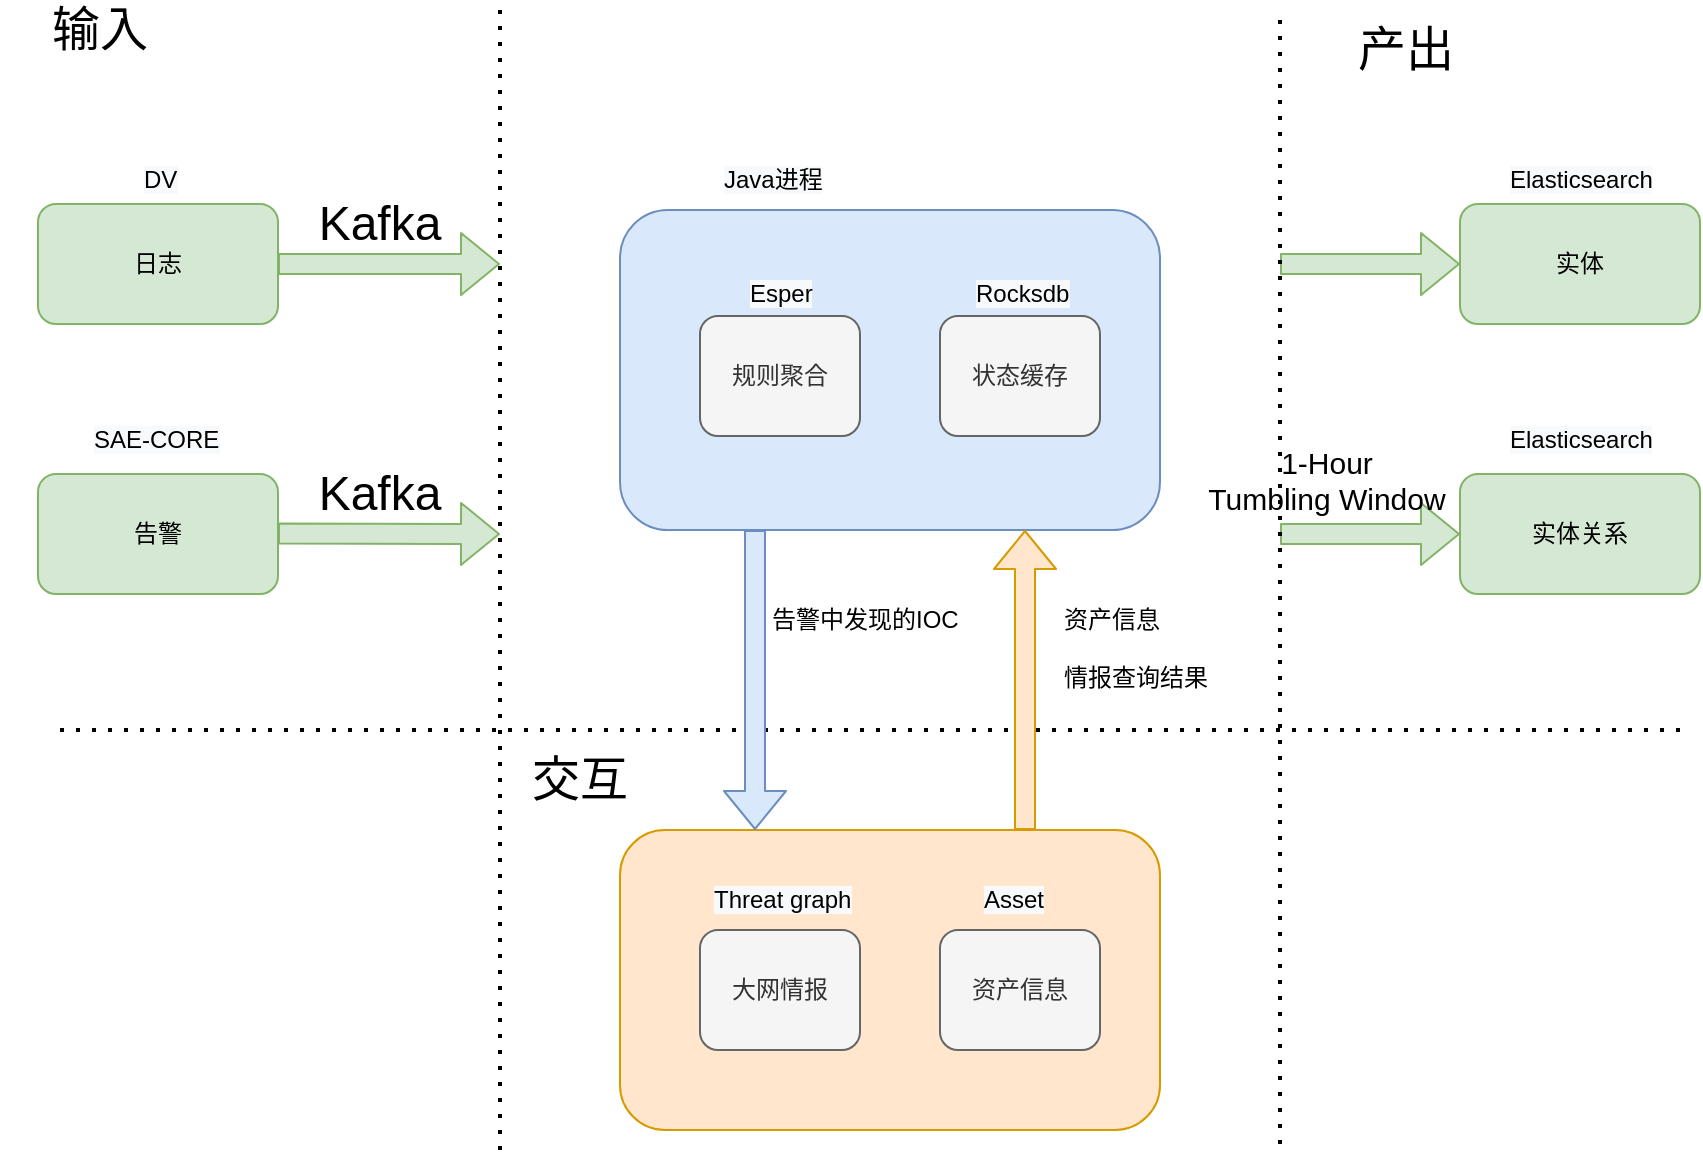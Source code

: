 <mxfile version="14.9.5" type="github">
  <diagram id="XJnfa9iVQNfgnpCkA7nE" name="Page-1">
    <mxGraphModel dx="1635" dy="900" grid="1" gridSize="10" guides="1" tooltips="1" connect="1" arrows="1" fold="1" page="1" pageScale="1" pageWidth="827" pageHeight="1169" math="0" shadow="0">
      <root>
        <mxCell id="0" />
        <mxCell id="1" parent="0" />
        <mxCell id="L8E0o-ndIk_FhPRwy8EC-1" value="" style="rounded=1;whiteSpace=wrap;html=1;fillColor=#dae8fc;strokeColor=#6c8ebf;" parent="1" vertex="1">
          <mxGeometry x="310" y="180" width="270" height="160" as="geometry" />
        </mxCell>
        <mxCell id="L8E0o-ndIk_FhPRwy8EC-3" value="日志" style="rounded=1;whiteSpace=wrap;html=1;fillColor=#d5e8d4;strokeColor=#82b366;" parent="1" vertex="1">
          <mxGeometry x="19" y="177" width="120" height="60" as="geometry" />
        </mxCell>
        <mxCell id="L8E0o-ndIk_FhPRwy8EC-5" value="输入" style="text;html=1;strokeColor=none;fillColor=none;align=center;verticalAlign=middle;whiteSpace=wrap;rounded=0;fontSize=24;" parent="1" vertex="1">
          <mxGeometry y="80" width="100" height="20" as="geometry" />
        </mxCell>
        <mxCell id="L8E0o-ndIk_FhPRwy8EC-6" value="&lt;span style=&quot;color: rgb(0, 0, 0); font-family: helvetica; font-size: 12px; font-style: normal; font-weight: 400; letter-spacing: normal; text-align: center; text-indent: 0px; text-transform: none; word-spacing: 0px; background-color: rgb(248, 249, 250); display: inline; float: none;&quot;&gt;DV&lt;/span&gt;" style="text;whiteSpace=wrap;html=1;fontSize=24;" parent="1" vertex="1">
          <mxGeometry x="70" y="140" width="40" height="50" as="geometry" />
        </mxCell>
        <mxCell id="L8E0o-ndIk_FhPRwy8EC-7" value="告警" style="rounded=1;whiteSpace=wrap;html=1;fillColor=#d5e8d4;strokeColor=#82b366;" parent="1" vertex="1">
          <mxGeometry x="19" y="312" width="120" height="60" as="geometry" />
        </mxCell>
        <mxCell id="L8E0o-ndIk_FhPRwy8EC-9" value="&lt;span style=&quot;color: rgb(0 , 0 , 0) ; font-family: &amp;#34;helvetica&amp;#34; ; font-size: 12px ; font-style: normal ; font-weight: 400 ; letter-spacing: normal ; text-align: center ; text-indent: 0px ; text-transform: none ; word-spacing: 0px ; background-color: rgb(248 , 249 , 250) ; display: inline ; float: none&quot;&gt;SAE-CORE&lt;/span&gt;" style="text;whiteSpace=wrap;html=1;fontSize=24;" parent="1" vertex="1">
          <mxGeometry x="45" y="270" width="90" height="50" as="geometry" />
        </mxCell>
        <mxCell id="L8E0o-ndIk_FhPRwy8EC-11" value="实体" style="rounded=1;whiteSpace=wrap;html=1;fillColor=#d5e8d4;strokeColor=#82b366;" parent="1" vertex="1">
          <mxGeometry x="730" y="177" width="120" height="60" as="geometry" />
        </mxCell>
        <mxCell id="L8E0o-ndIk_FhPRwy8EC-12" value="实体关系" style="rounded=1;whiteSpace=wrap;html=1;fillColor=#d5e8d4;strokeColor=#82b366;" parent="1" vertex="1">
          <mxGeometry x="730" y="312" width="120" height="60" as="geometry" />
        </mxCell>
        <mxCell id="L8E0o-ndIk_FhPRwy8EC-13" value="规则聚合" style="rounded=1;whiteSpace=wrap;html=1;fillColor=#f5f5f5;strokeColor=#666666;fontColor=#333333;" parent="1" vertex="1">
          <mxGeometry x="350" y="233" width="80" height="60" as="geometry" />
        </mxCell>
        <mxCell id="L8E0o-ndIk_FhPRwy8EC-19" value="产出" style="text;html=1;strokeColor=none;fillColor=none;align=center;verticalAlign=middle;whiteSpace=wrap;rounded=0;fontSize=24;" parent="1" vertex="1">
          <mxGeometry x="653" y="90" width="100" height="20" as="geometry" />
        </mxCell>
        <mxCell id="L8E0o-ndIk_FhPRwy8EC-20" value="Kafka" style="text;html=1;strokeColor=none;fillColor=none;align=center;verticalAlign=middle;whiteSpace=wrap;rounded=0;fontSize=24;" parent="1" vertex="1">
          <mxGeometry x="170" y="312" width="40" height="20" as="geometry" />
        </mxCell>
        <mxCell id="L8E0o-ndIk_FhPRwy8EC-22" value="Kafka" style="text;html=1;strokeColor=none;fillColor=none;align=center;verticalAlign=middle;whiteSpace=wrap;rounded=0;fontSize=24;" parent="1" vertex="1">
          <mxGeometry x="170" y="177" width="40" height="20" as="geometry" />
        </mxCell>
        <mxCell id="L8E0o-ndIk_FhPRwy8EC-23" value="&lt;span style=&quot;color: rgb(0 , 0 , 0) ; font-family: &amp;#34;helvetica&amp;#34; ; font-size: 12px ; font-style: normal ; font-weight: 400 ; letter-spacing: normal ; text-align: center ; text-indent: 0px ; text-transform: none ; word-spacing: 0px ; background-color: rgb(248 , 249 , 250) ; display: inline ; float: none&quot;&gt;Elasticsearch&lt;/span&gt;" style="text;whiteSpace=wrap;html=1;fontSize=24;" parent="1" vertex="1">
          <mxGeometry x="753" y="140" width="40" height="50" as="geometry" />
        </mxCell>
        <mxCell id="L8E0o-ndIk_FhPRwy8EC-24" value="&lt;span style=&quot;color: rgb(0 , 0 , 0) ; font-family: &amp;#34;helvetica&amp;#34; ; font-size: 12px ; font-style: normal ; font-weight: 400 ; letter-spacing: normal ; text-align: center ; text-indent: 0px ; text-transform: none ; word-spacing: 0px ; background-color: rgb(248 , 249 , 250) ; display: inline ; float: none&quot;&gt;Elasticsearch&lt;/span&gt;" style="text;whiteSpace=wrap;html=1;fontSize=24;" parent="1" vertex="1">
          <mxGeometry x="753" y="270" width="40" height="50" as="geometry" />
        </mxCell>
        <mxCell id="L8E0o-ndIk_FhPRwy8EC-25" value="" style="shape=flexArrow;endArrow=classic;html=1;fontSize=24;fillColor=#d5e8d4;strokeColor=#82b366;exitX=1;exitY=0.5;exitDx=0;exitDy=0;" parent="1" source="L8E0o-ndIk_FhPRwy8EC-3" edge="1">
          <mxGeometry width="50" height="50" relative="1" as="geometry">
            <mxPoint x="150" y="210" as="sourcePoint" />
            <mxPoint x="250" y="207" as="targetPoint" />
          </mxGeometry>
        </mxCell>
        <mxCell id="L8E0o-ndIk_FhPRwy8EC-26" value="" style="shape=flexArrow;endArrow=classic;html=1;fontSize=24;fillColor=#d5e8d4;strokeColor=#82b366;exitX=1;exitY=0.5;exitDx=0;exitDy=0;" parent="1" edge="1">
          <mxGeometry width="50" height="50" relative="1" as="geometry">
            <mxPoint x="139" y="341.75" as="sourcePoint" />
            <mxPoint x="250" y="342" as="targetPoint" />
          </mxGeometry>
        </mxCell>
        <mxCell id="L8E0o-ndIk_FhPRwy8EC-27" value="" style="shape=flexArrow;endArrow=classic;html=1;fontSize=24;fillColor=#d5e8d4;strokeColor=#82b366;entryX=0;entryY=0.5;entryDx=0;entryDy=0;" parent="1" target="L8E0o-ndIk_FhPRwy8EC-11" edge="1">
          <mxGeometry width="50" height="50" relative="1" as="geometry">
            <mxPoint x="640" y="207" as="sourcePoint" />
            <mxPoint x="601" y="207.08" as="targetPoint" />
          </mxGeometry>
        </mxCell>
        <mxCell id="L8E0o-ndIk_FhPRwy8EC-28" value="" style="shape=flexArrow;endArrow=classic;html=1;fontSize=24;fillColor=#d5e8d4;strokeColor=#82b366;entryX=0;entryY=0.5;entryDx=0;entryDy=0;" parent="1" target="L8E0o-ndIk_FhPRwy8EC-12" edge="1">
          <mxGeometry width="50" height="50" relative="1" as="geometry">
            <mxPoint x="640" y="342" as="sourcePoint" />
            <mxPoint x="700" y="420" as="targetPoint" />
          </mxGeometry>
        </mxCell>
        <mxCell id="L8E0o-ndIk_FhPRwy8EC-29" value="&lt;span style=&quot;color: rgb(0 , 0 , 0) ; font-family: &amp;#34;helvetica&amp;#34; ; font-size: 12px ; font-style: normal ; font-weight: 400 ; letter-spacing: normal ; text-align: center ; text-indent: 0px ; text-transform: none ; word-spacing: 0px ; background-color: rgb(248 , 249 , 250) ; display: inline ; float: none&quot;&gt;Esper&lt;br&gt;&lt;/span&gt;" style="text;whiteSpace=wrap;html=1;fontSize=24;" parent="1" vertex="1">
          <mxGeometry x="373" y="197" width="80" height="50" as="geometry" />
        </mxCell>
        <mxCell id="L8E0o-ndIk_FhPRwy8EC-32" value="状态缓存" style="rounded=1;whiteSpace=wrap;html=1;fillColor=#f5f5f5;strokeColor=#666666;fontColor=#333333;" parent="1" vertex="1">
          <mxGeometry x="470" y="233" width="80" height="60" as="geometry" />
        </mxCell>
        <mxCell id="L8E0o-ndIk_FhPRwy8EC-33" value="&lt;span style=&quot;color: rgb(0 , 0 , 0) ; font-family: &amp;#34;helvetica&amp;#34; ; font-size: 12px ; font-style: normal ; font-weight: 400 ; letter-spacing: normal ; text-align: center ; text-indent: 0px ; text-transform: none ; word-spacing: 0px ; background-color: rgb(248 , 249 , 250) ; display: inline ; float: none&quot;&gt;Rocksdb&lt;br&gt;&lt;/span&gt;" style="text;whiteSpace=wrap;html=1;fontSize=24;" parent="1" vertex="1">
          <mxGeometry x="486" y="197" width="80" height="50" as="geometry" />
        </mxCell>
        <mxCell id="L8E0o-ndIk_FhPRwy8EC-40" value="" style="rounded=1;whiteSpace=wrap;html=1;fillColor=#ffe6cc;strokeColor=#d79b00;" parent="1" vertex="1">
          <mxGeometry x="310" y="490" width="270" height="150" as="geometry" />
        </mxCell>
        <mxCell id="L8E0o-ndIk_FhPRwy8EC-34" value="大网情报" style="rounded=1;whiteSpace=wrap;html=1;fillColor=#f5f5f5;strokeColor=#666666;fontColor=#333333;" parent="1" vertex="1">
          <mxGeometry x="350" y="540" width="80" height="60" as="geometry" />
        </mxCell>
        <mxCell id="L8E0o-ndIk_FhPRwy8EC-35" value="&lt;span style=&quot;color: rgb(0 , 0 , 0) ; font-family: &amp;#34;helvetica&amp;#34; ; font-size: 12px ; font-style: normal ; font-weight: 400 ; letter-spacing: normal ; text-align: center ; text-indent: 0px ; text-transform: none ; word-spacing: 0px ; background-color: rgb(248 , 249 , 250) ; display: inline ; float: none&quot;&gt;Java进程&lt;br&gt;&lt;/span&gt;" style="text;whiteSpace=wrap;html=1;fontSize=24;" parent="1" vertex="1">
          <mxGeometry x="360" y="140" width="80" height="50" as="geometry" />
        </mxCell>
        <mxCell id="L8E0o-ndIk_FhPRwy8EC-37" value="&lt;span style=&quot;color: rgb(0, 0, 0); font-family: helvetica; font-size: 12px; font-style: normal; font-weight: 400; letter-spacing: normal; text-align: center; text-indent: 0px; text-transform: none; word-spacing: 0px; background-color: rgb(248, 249, 250); display: inline; float: none;&quot;&gt;Threat graph&lt;/span&gt;" style="text;whiteSpace=wrap;html=1;fontSize=24;" parent="1" vertex="1">
          <mxGeometry x="355" y="500" width="90" height="50" as="geometry" />
        </mxCell>
        <mxCell id="L8E0o-ndIk_FhPRwy8EC-38" value="资产信息" style="rounded=1;whiteSpace=wrap;html=1;fillColor=#f5f5f5;strokeColor=#666666;fontColor=#333333;" parent="1" vertex="1">
          <mxGeometry x="470" y="540" width="80" height="60" as="geometry" />
        </mxCell>
        <mxCell id="L8E0o-ndIk_FhPRwy8EC-39" value="&lt;span style=&quot;color: rgb(0 , 0 , 0) ; font-family: &amp;#34;helvetica&amp;#34; ; font-size: 12px ; font-style: normal ; font-weight: 400 ; letter-spacing: normal ; text-align: center ; text-indent: 0px ; text-transform: none ; word-spacing: 0px ; background-color: rgb(248 , 249 , 250) ; display: inline ; float: none&quot;&gt;Asset&lt;/span&gt;" style="text;whiteSpace=wrap;html=1;fontSize=24;" parent="1" vertex="1">
          <mxGeometry x="490" y="500" width="90" height="50" as="geometry" />
        </mxCell>
        <mxCell id="L8E0o-ndIk_FhPRwy8EC-45" value="" style="endArrow=none;dashed=1;html=1;dashPattern=1 3;strokeWidth=2;fontSize=24;" parent="1" edge="1">
          <mxGeometry width="50" height="50" relative="1" as="geometry">
            <mxPoint x="30" y="440" as="sourcePoint" />
            <mxPoint x="840" y="440" as="targetPoint" />
          </mxGeometry>
        </mxCell>
        <mxCell id="L8E0o-ndIk_FhPRwy8EC-46" value="" style="endArrow=none;dashed=1;html=1;dashPattern=1 3;strokeWidth=2;fontSize=24;" parent="1" edge="1">
          <mxGeometry width="50" height="50" relative="1" as="geometry">
            <mxPoint x="250" y="650" as="sourcePoint" />
            <mxPoint x="250" y="80" as="targetPoint" />
          </mxGeometry>
        </mxCell>
        <mxCell id="L8E0o-ndIk_FhPRwy8EC-47" value="" style="endArrow=none;dashed=1;html=1;dashPattern=1 3;strokeWidth=2;fontSize=24;" parent="1" edge="1">
          <mxGeometry width="50" height="50" relative="1" as="geometry">
            <mxPoint x="640" y="647.0" as="sourcePoint" />
            <mxPoint x="640" y="80" as="targetPoint" />
          </mxGeometry>
        </mxCell>
        <mxCell id="L8E0o-ndIk_FhPRwy8EC-48" value="" style="shape=flexArrow;endArrow=classic;html=1;fontSize=24;fillColor=#dae8fc;strokeColor=#6c8ebf;exitX=0.25;exitY=1;exitDx=0;exitDy=0;entryX=0.25;entryY=0;entryDx=0;entryDy=0;" parent="1" source="L8E0o-ndIk_FhPRwy8EC-1" target="L8E0o-ndIk_FhPRwy8EC-40" edge="1">
          <mxGeometry width="50" height="50" relative="1" as="geometry">
            <mxPoint x="340" y="360" as="sourcePoint" />
            <mxPoint x="260" y="352" as="targetPoint" />
          </mxGeometry>
        </mxCell>
        <mxCell id="L8E0o-ndIk_FhPRwy8EC-49" value="" style="shape=flexArrow;endArrow=classic;html=1;fontSize=24;fillColor=#ffe6cc;strokeColor=#d79b00;exitX=0.75;exitY=0;exitDx=0;exitDy=0;entryX=0.75;entryY=1;entryDx=0;entryDy=0;" parent="1" source="L8E0o-ndIk_FhPRwy8EC-40" target="L8E0o-ndIk_FhPRwy8EC-1" edge="1">
          <mxGeometry width="50" height="50" relative="1" as="geometry">
            <mxPoint x="387.5" y="350" as="sourcePoint" />
            <mxPoint x="387.5" y="490" as="targetPoint" />
          </mxGeometry>
        </mxCell>
        <mxCell id="L8E0o-ndIk_FhPRwy8EC-50" value="&lt;div style=&quot;text-align: center&quot;&gt;&lt;span style=&quot;font-size: 12px&quot;&gt;&lt;font face=&quot;helvetica&quot;&gt;告警中发现的IOC&lt;/font&gt;&lt;/span&gt;&lt;/div&gt;" style="text;whiteSpace=wrap;html=1;fontSize=24;" parent="1" vertex="1">
          <mxGeometry x="383.5" y="360" width="123" height="50" as="geometry" />
        </mxCell>
        <mxCell id="L8E0o-ndIk_FhPRwy8EC-51" value="&lt;div&gt;&lt;span style=&quot;font-size: 12px&quot;&gt;&lt;font face=&quot;helvetica&quot;&gt;资产信息&lt;/font&gt;&lt;/span&gt;&lt;/div&gt;&lt;div&gt;&lt;span style=&quot;font-size: 12px&quot;&gt;&lt;font face=&quot;helvetica&quot;&gt;情报查询结果&lt;/font&gt;&lt;/span&gt;&lt;/div&gt;" style="text;whiteSpace=wrap;html=1;fontSize=24;align=left;" parent="1" vertex="1">
          <mxGeometry x="530" y="360" width="123" height="50" as="geometry" />
        </mxCell>
        <mxCell id="L8E0o-ndIk_FhPRwy8EC-52" value="交互" style="text;html=1;strokeColor=none;fillColor=none;align=center;verticalAlign=middle;whiteSpace=wrap;rounded=0;fontSize=24;" parent="1" vertex="1">
          <mxGeometry x="170" y="440" width="240" height="50" as="geometry" />
        </mxCell>
        <mxCell id="HZMfCsCFKdI5vhw1JfAz-2" value="1-Hour&lt;br style=&quot;font-size: 15px&quot;&gt;Tumbling Window" style="text;html=1;strokeColor=none;fillColor=none;align=center;verticalAlign=middle;whiteSpace=wrap;rounded=0;fontSize=15;" vertex="1" parent="1">
          <mxGeometry x="590" y="305" width="147" height="20" as="geometry" />
        </mxCell>
      </root>
    </mxGraphModel>
  </diagram>
</mxfile>
